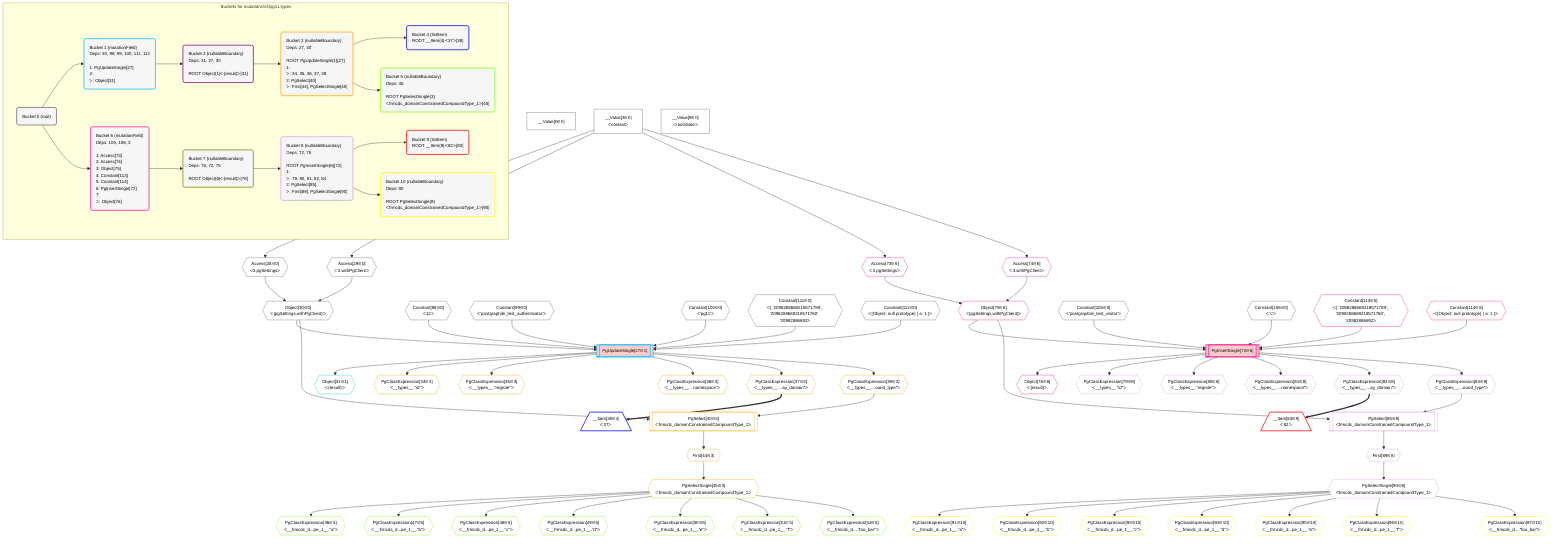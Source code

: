 %%{init: {'themeVariables': { 'fontSize': '12px'}}}%%
graph TD
    classDef path fill:#eee,stroke:#000,color:#000
    classDef plan fill:#fff,stroke-width:1px,color:#000
    classDef itemplan fill:#fff,stroke-width:2px,color:#000
    classDef unbatchedplan fill:#dff,stroke-width:1px,color:#000
    classDef sideeffectplan fill:#fcc,stroke-width:2px,color:#000
    classDef bucket fill:#f6f6f6,color:#000,stroke-width:2px,text-align:left


    %% define steps
    __Value0["__Value[0∈0]"]:::plan
    __Value3["__Value[3∈0]<br />ᐸcontextᐳ"]:::plan
    __Value5["__Value[5∈0]<br />ᐸrootValueᐳ"]:::plan
    Access28{{"Access[28∈0]<br />ᐸ3.pgSettingsᐳ"}}:::plan
    Access29{{"Access[29∈0]<br />ᐸ3.withPgClientᐳ"}}:::plan
    Object30{{"Object[30∈0]<br />ᐸ{pgSettings,withPgClient}ᐳ"}}:::plan
    Constant98{{"Constant[98∈0]<br />ᐸ12ᐳ"}}:::plan
    Constant99{{"Constant[99∈0]<br />ᐸ'postgraphile_test_authenticator'ᐳ"}}:::plan
    Constant100{{"Constant[100∈0]<br />ᐸ'pg11'ᐳ"}}:::plan
    Constant111{{"Constant[111∈0]<br />ᐸ[ '2098288669218571759', '2098288669218571760', '20982886692ᐳ"}}:::plan
    Constant112{{"Constant[112∈0]<br />ᐸ[Object: null prototype] { a: 1 }ᐳ"}}:::plan
    PgUpdateSingle27[["PgUpdateSingle[27∈1]"]]:::sideeffectplan
    Object31{{"Object[31∈1]<br />ᐸ{result}ᐳ"}}:::plan
    PgClassExpression34{{"PgClassExpression[34∈3]<br />ᐸ__types__.”id”ᐳ"}}:::plan
    PgClassExpression35{{"PgClassExpression[35∈3]<br />ᐸ__types__.”regrole”ᐳ"}}:::plan
    PgClassExpression36{{"PgClassExpression[36∈3]<br />ᐸ__types__....namespace”ᐳ"}}:::plan
    PgClassExpression37{{"PgClassExpression[37∈3]<br />ᐸ__types__....ay_domain”ᐳ"}}:::plan
    __Item38[/"__Item[38∈4]<br />ᐸ37ᐳ"\]:::itemplan
    PgClassExpression39{{"PgClassExpression[39∈3]<br />ᐸ__types__....ound_type”ᐳ"}}:::plan
    PgSelect40[["PgSelect[40∈3]<br />ᐸfrmcdc_domainConstrainedCompoundType_1ᐳ"]]:::plan
    First44{{"First[44∈3]"}}:::plan
    PgSelectSingle45{{"PgSelectSingle[45∈3]<br />ᐸfrmcdc_domainConstrainedCompoundType_1ᐳ"}}:::plan
    PgClassExpression46{{"PgClassExpression[46∈5]<br />ᐸ__frmcdc_d...pe_1__.”a”ᐳ"}}:::plan
    PgClassExpression47{{"PgClassExpression[47∈5]<br />ᐸ__frmcdc_d...pe_1__.”b”ᐳ"}}:::plan
    PgClassExpression48{{"PgClassExpression[48∈5]<br />ᐸ__frmcdc_d...pe_1__.”c”ᐳ"}}:::plan
    PgClassExpression49{{"PgClassExpression[49∈5]<br />ᐸ__frmcdc_d...pe_1__.”d”ᐳ"}}:::plan
    PgClassExpression50{{"PgClassExpression[50∈5]<br />ᐸ__frmcdc_d...pe_1__.”e”ᐳ"}}:::plan
    PgClassExpression51{{"PgClassExpression[51∈5]<br />ᐸ__frmcdc_d...pe_1__.”f”ᐳ"}}:::plan
    PgClassExpression52{{"PgClassExpression[52∈5]<br />ᐸ__frmcdc_d....”foo_bar”ᐳ"}}:::plan
    Access73{{"Access[73∈6]<br />ᐸ3.pgSettingsᐳ"}}:::plan
    Access74{{"Access[74∈6]<br />ᐸ3.withPgClientᐳ"}}:::plan
    Object75{{"Object[75∈6]<br />ᐸ{pgSettings,withPgClient}ᐳ"}}:::plan
    Constant105{{"Constant[105∈0]<br />ᐸ'postgraphile_test_visitor'ᐳ"}}:::plan
    Constant106{{"Constant[106∈0]<br />ᐸ'c'ᐳ"}}:::plan
    Constant113{{"Constant[113∈6]<br />ᐸ[ '2098288669218571759', '2098288669218571760', '20982886692ᐳ"}}:::plan
    Constant114{{"Constant[114∈6]<br />ᐸ[Object: null prototype] { a: 1 }ᐳ"}}:::plan
    PgInsertSingle72[["PgInsertSingle[72∈6]"]]:::sideeffectplan
    Object76{{"Object[76∈6]<br />ᐸ{result}ᐳ"}}:::plan
    PgClassExpression79{{"PgClassExpression[79∈8]<br />ᐸ__types__.”id”ᐳ"}}:::plan
    PgClassExpression80{{"PgClassExpression[80∈8]<br />ᐸ__types__.”regrole”ᐳ"}}:::plan
    PgClassExpression81{{"PgClassExpression[81∈8]<br />ᐸ__types__....namespace”ᐳ"}}:::plan
    PgClassExpression82{{"PgClassExpression[82∈8]<br />ᐸ__types__....ay_domain”ᐳ"}}:::plan
    __Item83[/"__Item[83∈9]<br />ᐸ82ᐳ"\]:::itemplan
    PgClassExpression84{{"PgClassExpression[84∈8]<br />ᐸ__types__....ound_type”ᐳ"}}:::plan
    PgSelect85[["PgSelect[85∈8]<br />ᐸfrmcdc_domainConstrainedCompoundType_1ᐳ"]]:::plan
    First89{{"First[89∈8]"}}:::plan
    PgSelectSingle90{{"PgSelectSingle[90∈8]<br />ᐸfrmcdc_domainConstrainedCompoundType_1ᐳ"}}:::plan
    PgClassExpression91{{"PgClassExpression[91∈10]<br />ᐸ__frmcdc_d...pe_1__.”a”ᐳ"}}:::plan
    PgClassExpression92{{"PgClassExpression[92∈10]<br />ᐸ__frmcdc_d...pe_1__.”b”ᐳ"}}:::plan
    PgClassExpression93{{"PgClassExpression[93∈10]<br />ᐸ__frmcdc_d...pe_1__.”c”ᐳ"}}:::plan
    PgClassExpression94{{"PgClassExpression[94∈10]<br />ᐸ__frmcdc_d...pe_1__.”d”ᐳ"}}:::plan
    PgClassExpression95{{"PgClassExpression[95∈10]<br />ᐸ__frmcdc_d...pe_1__.”e”ᐳ"}}:::plan
    PgClassExpression96{{"PgClassExpression[96∈10]<br />ᐸ__frmcdc_d...pe_1__.”f”ᐳ"}}:::plan
    PgClassExpression97{{"PgClassExpression[97∈10]<br />ᐸ__frmcdc_d....”foo_bar”ᐳ"}}:::plan

    %% plan dependencies
    __Value3 --> Access28
    __Value3 --> Access29
    Access28 & Access29 --> Object30
    Object30 & Constant98 & Constant99 & Constant100 & Constant111 & Constant112 --> PgUpdateSingle27
    PgUpdateSingle27 --> Object31
    PgUpdateSingle27 --> PgClassExpression34
    PgUpdateSingle27 --> PgClassExpression35
    PgUpdateSingle27 --> PgClassExpression36
    PgUpdateSingle27 --> PgClassExpression37
    PgClassExpression37 ==> __Item38
    PgUpdateSingle27 --> PgClassExpression39
    Object30 & PgClassExpression39 --> PgSelect40
    PgSelect40 --> First44
    First44 --> PgSelectSingle45
    PgSelectSingle45 --> PgClassExpression46
    PgSelectSingle45 --> PgClassExpression47
    PgSelectSingle45 --> PgClassExpression48
    PgSelectSingle45 --> PgClassExpression49
    PgSelectSingle45 --> PgClassExpression50
    PgSelectSingle45 --> PgClassExpression51
    PgSelectSingle45 --> PgClassExpression52
    __Value3 --> Access73
    __Value3 --> Access74
    Access73 & Access74 --> Object75
    Object75 & Constant105 & Constant106 & Constant113 & Constant114 --> PgInsertSingle72
    PgInsertSingle72 --> Object76
    PgInsertSingle72 --> PgClassExpression79
    PgInsertSingle72 --> PgClassExpression80
    PgInsertSingle72 --> PgClassExpression81
    PgInsertSingle72 --> PgClassExpression82
    PgClassExpression82 ==> __Item83
    PgInsertSingle72 --> PgClassExpression84
    Object75 & PgClassExpression84 --> PgSelect85
    PgSelect85 --> First89
    First89 --> PgSelectSingle90
    PgSelectSingle90 --> PgClassExpression91
    PgSelectSingle90 --> PgClassExpression92
    PgSelectSingle90 --> PgClassExpression93
    PgSelectSingle90 --> PgClassExpression94
    PgSelectSingle90 --> PgClassExpression95
    PgSelectSingle90 --> PgClassExpression96
    PgSelectSingle90 --> PgClassExpression97

    subgraph "Buckets for mutations/v4/pg11.types"
    Bucket0("Bucket 0 (root)"):::bucket
    classDef bucket0 stroke:#696969
    class Bucket0,__Value0,__Value3,__Value5,Access28,Access29,Object30,Constant98,Constant99,Constant100,Constant105,Constant106,Constant111,Constant112 bucket0
    Bucket1("Bucket 1 (mutationField)<br />Deps: 30, 98, 99, 100, 111, 112<br /><br />1: PgUpdateSingle[27]<br />2: <br />ᐳ: Object[31]"):::bucket
    classDef bucket1 stroke:#00bfff
    class Bucket1,PgUpdateSingle27,Object31 bucket1
    Bucket2("Bucket 2 (nullableBoundary)<br />Deps: 31, 27, 30<br /><br />ROOT Object{1}ᐸ{result}ᐳ[31]"):::bucket
    classDef bucket2 stroke:#7f007f
    class Bucket2 bucket2
    Bucket3("Bucket 3 (nullableBoundary)<br />Deps: 27, 30<br /><br />ROOT PgUpdateSingle{1}[27]<br />1: <br />ᐳ: 34, 35, 36, 37, 39<br />2: PgSelect[40]<br />ᐳ: First[44], PgSelectSingle[45]"):::bucket
    classDef bucket3 stroke:#ffa500
    class Bucket3,PgClassExpression34,PgClassExpression35,PgClassExpression36,PgClassExpression37,PgClassExpression39,PgSelect40,First44,PgSelectSingle45 bucket3
    Bucket4("Bucket 4 (listItem)<br />ROOT __Item{4}ᐸ37ᐳ[38]"):::bucket
    classDef bucket4 stroke:#0000ff
    class Bucket4,__Item38 bucket4
    Bucket5("Bucket 5 (nullableBoundary)<br />Deps: 45<br /><br />ROOT PgSelectSingle{3}ᐸfrmcdc_domainConstrainedCompoundType_1ᐳ[45]"):::bucket
    classDef bucket5 stroke:#7fff00
    class Bucket5,PgClassExpression46,PgClassExpression47,PgClassExpression48,PgClassExpression49,PgClassExpression50,PgClassExpression51,PgClassExpression52 bucket5
    Bucket6("Bucket 6 (mutationField)<br />Deps: 105, 106, 3<br /><br />1: Access[73]<br />2: Access[74]<br />3: Object[75]<br />4: Constant[113]<br />5: Constant[114]<br />6: PgInsertSingle[72]<br />7: <br />ᐳ: Object[76]"):::bucket
    classDef bucket6 stroke:#ff1493
    class Bucket6,PgInsertSingle72,Access73,Access74,Object75,Object76,Constant113,Constant114 bucket6
    Bucket7("Bucket 7 (nullableBoundary)<br />Deps: 76, 72, 75<br /><br />ROOT Object{6}ᐸ{result}ᐳ[76]"):::bucket
    classDef bucket7 stroke:#808000
    class Bucket7 bucket7
    Bucket8("Bucket 8 (nullableBoundary)<br />Deps: 72, 75<br /><br />ROOT PgInsertSingle{6}[72]<br />1: <br />ᐳ: 79, 80, 81, 82, 84<br />2: PgSelect[85]<br />ᐳ: First[89], PgSelectSingle[90]"):::bucket
    classDef bucket8 stroke:#dda0dd
    class Bucket8,PgClassExpression79,PgClassExpression80,PgClassExpression81,PgClassExpression82,PgClassExpression84,PgSelect85,First89,PgSelectSingle90 bucket8
    Bucket9("Bucket 9 (listItem)<br />ROOT __Item{9}ᐸ82ᐳ[83]"):::bucket
    classDef bucket9 stroke:#ff0000
    class Bucket9,__Item83 bucket9
    Bucket10("Bucket 10 (nullableBoundary)<br />Deps: 90<br /><br />ROOT PgSelectSingle{8}ᐸfrmcdc_domainConstrainedCompoundType_1ᐳ[90]"):::bucket
    classDef bucket10 stroke:#ffff00
    class Bucket10,PgClassExpression91,PgClassExpression92,PgClassExpression93,PgClassExpression94,PgClassExpression95,PgClassExpression96,PgClassExpression97 bucket10
    Bucket0 --> Bucket1 & Bucket6
    Bucket1 --> Bucket2
    Bucket2 --> Bucket3
    Bucket3 --> Bucket4 & Bucket5
    Bucket6 --> Bucket7
    Bucket7 --> Bucket8
    Bucket8 --> Bucket9 & Bucket10
    end